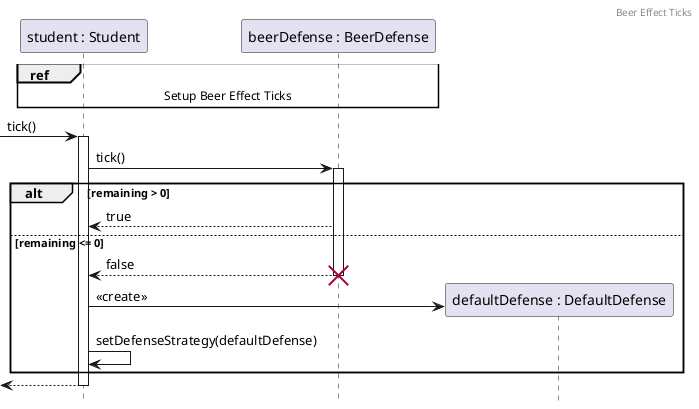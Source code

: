 @startuml BeerEffectTicks
header Beer Effect Ticks
hide footbox

participant student as "student : Student"
participant beerDefense as "beerDefense : BeerDefense"

ref over student, beerDefense : Setup Beer Effect Ticks

-> student ++ : tick()
student -> beerDefense ++ : tick()
alt remaining > 0
    beerDefense --> student : true
else remaining <= 0
    return false
    destroy beerDefense

    create defense as "defaultDefense : DefaultDefense"
    student -> defense : <<create>>

    student -> student : setDefenseStrategy(defaultDefense)
end

return

@enduml